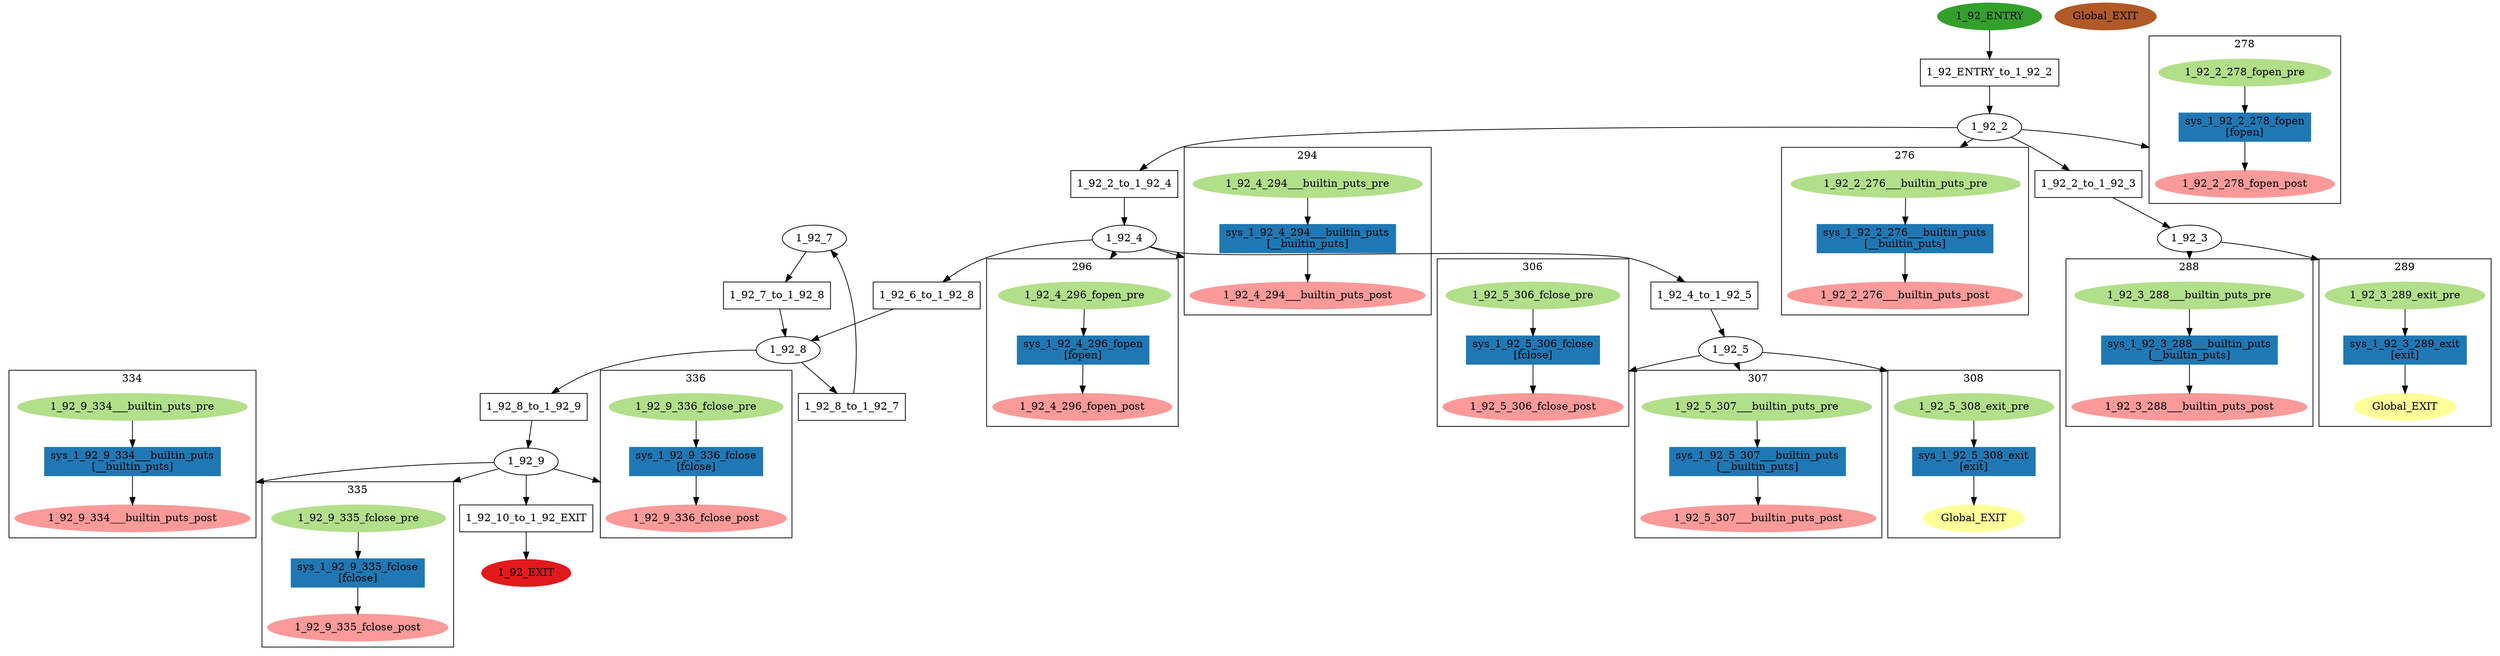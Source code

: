digraph model { 
compound=true; 
node  [style="filled", colorscheme="paired12"];  "1_92_7" [shape=ellipse, style=""];
  "1_92_5" [shape=ellipse, style=""];
subgraph "cluster_1_92_5_306" { 
label="306"  "1_92_5_306_fclose_post" [shape=ellipse, style=""];
  "1_92_5_306_fclose_pre" [shape=ellipse, style=""];
  "sys_1_92_5_306_fclose" [shape=box, style=""];
  "sys_1_92_5_306_fclose" [color=2, style=filled];
  "sys_1_92_5_306_fclose" [label="sys_1_92_5_306_fclose\n[fclose]"];
  "1_92_5_306_fclose_pre" -> "sys_1_92_5_306_fclose" [label="", arrowhead="normal"];
  "sys_1_92_5_306_fclose" -> "1_92_5_306_fclose_post" [label="", arrowhead="normal"];
}
  "1_92_5" -> "1_92_5_306_fclose_post" [lhead="cluster_1_92_5_306"];
  "1_92_5_306_fclose_pre" [color=3, style=filled];
  "1_92_5_306_fclose_post" [color=5, style=filled];
subgraph "cluster_1_92_5_307" { 
label="307"  "1_92_5_307___builtin_puts_pre" [shape=ellipse, style=""];
  "1_92_5_307___builtin_puts_post" [shape=ellipse, style=""];
  "sys_1_92_5_307___builtin_puts" [shape=box, style=""];
  "sys_1_92_5_307___builtin_puts" [color=2, style=filled];
  "sys_1_92_5_307___builtin_puts" [label="sys_1_92_5_307___builtin_puts\n[__builtin_puts]"];
  "sys_1_92_5_307___builtin_puts" -> "1_92_5_307___builtin_puts_post" [label="", arrowhead="normal"];
  "1_92_5_307___builtin_puts_pre" -> "sys_1_92_5_307___builtin_puts" [label="", arrowhead="normal"];
}
  "1_92_5" -> "1_92_5_307___builtin_puts_pre" [lhead="cluster_1_92_5_307"];
  "1_92_5_307___builtin_puts_pre" [color=3, style=filled];
  "1_92_5_307___builtin_puts_post" [color=5, style=filled];
subgraph "cluster_1_92_5_308" { 
label="308"  "1_92_5_308_exit_pre" [shape=ellipse, style=""];
  "sys_1_92_5_308_exit_target_ref" [label="Global_EXIT", shape=ellipse, color=11, style=filled];
  "sys_1_92_5_308_exit" [shape=box, style=""];
  "sys_1_92_5_308_exit" [color=2, style=filled];
  "sys_1_92_5_308_exit" [label="sys_1_92_5_308_exit\n[exit]"];
  "1_92_5_308_exit_pre" -> "sys_1_92_5_308_exit" [label="", arrowhead="normal"];
  "sys_1_92_5_308_exit" -> "sys_1_92_5_308_exit_target_ref" [label="", arrowhead="normal"];
}
  "1_92_5" -> "1_92_5_308_exit_pre" [lhead="cluster_1_92_5_308"];
  "1_92_5_308_exit_pre" [color=3, style=filled];
  "1_92_4" [shape=ellipse, style=""];
subgraph "cluster_1_92_4_294" { 
label="294"  "1_92_4_294___builtin_puts_post" [shape=ellipse, style=""];
  "1_92_4_294___builtin_puts_pre" [shape=ellipse, style=""];
  "sys_1_92_4_294___builtin_puts" [shape=box, style=""];
  "sys_1_92_4_294___builtin_puts" [color=2, style=filled];
  "sys_1_92_4_294___builtin_puts" [label="sys_1_92_4_294___builtin_puts\n[__builtin_puts]"];
  "sys_1_92_4_294___builtin_puts" -> "1_92_4_294___builtin_puts_post" [label="", arrowhead="normal"];
  "1_92_4_294___builtin_puts_pre" -> "sys_1_92_4_294___builtin_puts" [label="", arrowhead="normal"];
}
  "1_92_4" -> "1_92_4_294___builtin_puts_post" [lhead="cluster_1_92_4_294"];
  "1_92_4_294___builtin_puts_pre" [color=3, style=filled];
  "1_92_4_294___builtin_puts_post" [color=5, style=filled];
subgraph "cluster_1_92_4_296" { 
label="296"  "1_92_4_296_fopen_pre" [shape=ellipse, style=""];
  "1_92_4_296_fopen_post" [shape=ellipse, style=""];
  "sys_1_92_4_296_fopen" [shape=box, style=""];
  "sys_1_92_4_296_fopen" [color=2, style=filled];
  "sys_1_92_4_296_fopen" [label="sys_1_92_4_296_fopen\n[fopen]"];
  "1_92_4_296_fopen_pre" -> "sys_1_92_4_296_fopen" [label="", arrowhead="normal"];
  "sys_1_92_4_296_fopen" -> "1_92_4_296_fopen_post" [label="", arrowhead="normal"];
}
  "1_92_4" -> "1_92_4_296_fopen_pre" [lhead="cluster_1_92_4_296"];
  "1_92_4_296_fopen_pre" [color=3, style=filled];
  "1_92_4_296_fopen_post" [color=5, style=filled];
  "1_92_3" [shape=ellipse, style=""];
subgraph "cluster_1_92_3_288" { 
label="288"  "1_92_3_288___builtin_puts_pre" [shape=ellipse, style=""];
  "1_92_3_288___builtin_puts_post" [shape=ellipse, style=""];
  "sys_1_92_3_288___builtin_puts" [shape=box, style=""];
  "sys_1_92_3_288___builtin_puts" [color=2, style=filled];
  "sys_1_92_3_288___builtin_puts" [label="sys_1_92_3_288___builtin_puts\n[__builtin_puts]"];
  "sys_1_92_3_288___builtin_puts" -> "1_92_3_288___builtin_puts_post" [label="", arrowhead="normal"];
  "1_92_3_288___builtin_puts_pre" -> "sys_1_92_3_288___builtin_puts" [label="", arrowhead="normal"];
}
  "1_92_3" -> "1_92_3_288___builtin_puts_pre" [lhead="cluster_1_92_3_288"];
  "1_92_3_288___builtin_puts_pre" [color=3, style=filled];
  "1_92_3_288___builtin_puts_post" [color=5, style=filled];
subgraph "cluster_1_92_3_289" { 
label="289"  "1_92_3_289_exit_pre" [shape=ellipse, style=""];
  "sys_1_92_3_289_exit_target_ref" [label="Global_EXIT", shape=ellipse, color=11, style=filled];
  "sys_1_92_3_289_exit" [shape=box, style=""];
  "sys_1_92_3_289_exit" [color=2, style=filled];
  "sys_1_92_3_289_exit" [label="sys_1_92_3_289_exit\n[exit]"];
  "sys_1_92_3_289_exit" -> "sys_1_92_3_289_exit_target_ref" [label="", arrowhead="normal"];
  "1_92_3_289_exit_pre" -> "sys_1_92_3_289_exit" [label="", arrowhead="normal"];
}
  "1_92_3" -> "1_92_3_289_exit_pre" [lhead="cluster_1_92_3_289"];
  "1_92_3_289_exit_pre" [color=3, style=filled];
  "1_92_2" [shape=ellipse, style=""];
subgraph "cluster_1_92_2_276" { 
label="276"  "1_92_2_276___builtin_puts_pre" [shape=ellipse, style=""];
  "1_92_2_276___builtin_puts_post" [shape=ellipse, style=""];
  "sys_1_92_2_276___builtin_puts" [shape=box, style=""];
  "sys_1_92_2_276___builtin_puts" [color=2, style=filled];
  "sys_1_92_2_276___builtin_puts" [label="sys_1_92_2_276___builtin_puts\n[__builtin_puts]"];
  "sys_1_92_2_276___builtin_puts" -> "1_92_2_276___builtin_puts_post" [label="", arrowhead="normal"];
  "1_92_2_276___builtin_puts_pre" -> "sys_1_92_2_276___builtin_puts" [label="", arrowhead="normal"];
}
  "1_92_2" -> "1_92_2_276___builtin_puts_pre" [lhead="cluster_1_92_2_276"];
  "1_92_2_276___builtin_puts_pre" [color=3, style=filled];
  "1_92_2_276___builtin_puts_post" [color=5, style=filled];
subgraph "cluster_1_92_2_278" { 
label="278"  "1_92_2_278_fopen_post" [shape=ellipse, style=""];
  "1_92_2_278_fopen_pre" [shape=ellipse, style=""];
  "sys_1_92_2_278_fopen" [shape=box, style=""];
  "sys_1_92_2_278_fopen" [color=2, style=filled];
  "sys_1_92_2_278_fopen" [label="sys_1_92_2_278_fopen\n[fopen]"];
  "sys_1_92_2_278_fopen" -> "1_92_2_278_fopen_post" [label="", arrowhead="normal"];
  "1_92_2_278_fopen_pre" -> "sys_1_92_2_278_fopen" [label="", arrowhead="normal"];
}
  "1_92_2" -> "1_92_2_278_fopen_post" [lhead="cluster_1_92_2_278"];
  "1_92_2_278_fopen_pre" [color=3, style=filled];
  "1_92_2_278_fopen_post" [color=5, style=filled];
  "1_92_8" [shape=ellipse, style=""];
  "1_92_9" [shape=ellipse, style=""];
subgraph "cluster_1_92_9_334" { 
label="334"  "1_92_9_334___builtin_puts_post" [shape=ellipse, style=""];
  "1_92_9_334___builtin_puts_pre" [shape=ellipse, style=""];
  "sys_1_92_9_334___builtin_puts" [shape=box, style=""];
  "sys_1_92_9_334___builtin_puts" [color=2, style=filled];
  "sys_1_92_9_334___builtin_puts" [label="sys_1_92_9_334___builtin_puts\n[__builtin_puts]"];
  "1_92_9_334___builtin_puts_pre" -> "sys_1_92_9_334___builtin_puts" [label="", arrowhead="normal"];
  "sys_1_92_9_334___builtin_puts" -> "1_92_9_334___builtin_puts_post" [label="", arrowhead="normal"];
}
  "1_92_9" -> "1_92_9_334___builtin_puts_post" [lhead="cluster_1_92_9_334"];
  "1_92_9_334___builtin_puts_pre" [color=3, style=filled];
  "1_92_9_334___builtin_puts_post" [color=5, style=filled];
subgraph "cluster_1_92_9_335" { 
label="335"  "1_92_9_335_fclose_pre" [shape=ellipse, style=""];
  "1_92_9_335_fclose_post" [shape=ellipse, style=""];
  "sys_1_92_9_335_fclose" [shape=box, style=""];
  "sys_1_92_9_335_fclose" [color=2, style=filled];
  "sys_1_92_9_335_fclose" [label="sys_1_92_9_335_fclose\n[fclose]"];
  "1_92_9_335_fclose_pre" -> "sys_1_92_9_335_fclose" [label="", arrowhead="normal"];
  "sys_1_92_9_335_fclose" -> "1_92_9_335_fclose_post" [label="", arrowhead="normal"];
}
  "1_92_9" -> "1_92_9_335_fclose_pre" [lhead="cluster_1_92_9_335"];
  "1_92_9_335_fclose_pre" [color=3, style=filled];
  "1_92_9_335_fclose_post" [color=5, style=filled];
subgraph "cluster_1_92_9_336" { 
label="336"  "1_92_9_336_fclose_post" [shape=ellipse, style=""];
  "1_92_9_336_fclose_pre" [shape=ellipse, style=""];
  "sys_1_92_9_336_fclose" [shape=box, style=""];
  "sys_1_92_9_336_fclose" [color=2, style=filled];
  "sys_1_92_9_336_fclose" [label="sys_1_92_9_336_fclose\n[fclose]"];
  "sys_1_92_9_336_fclose" -> "1_92_9_336_fclose_post" [label="", arrowhead="normal"];
  "1_92_9_336_fclose_pre" -> "sys_1_92_9_336_fclose" [label="", arrowhead="normal"];
}
  "1_92_9" -> "1_92_9_336_fclose_post" [lhead="cluster_1_92_9_336"];
  "1_92_9_336_fclose_pre" [color=3, style=filled];
  "1_92_9_336_fclose_post" [color=5, style=filled];
  "1_92_EXIT" [shape=ellipse, color=6, style=filled];
  "1_92_ENTRY" [shape=ellipse, color=4, style=filled];
  "Global_EXIT" [shape=ellipse, color=12, style=filled];
  "1_92_10_to_1_92_EXIT" [shape=box, style=""];
  "1_92_10_to_1_92_EXIT" [label="1_92_10_to_1_92_EXIT\n"];
  "1_92_8_to_1_92_9" [shape=box, style=""];
  "1_92_8_to_1_92_9" [label="1_92_8_to_1_92_9\n"];
  "1_92_8_to_1_92_7" [shape=box, style=""];
  "1_92_8_to_1_92_7" [label="1_92_8_to_1_92_7\n"];
  "1_92_ENTRY_to_1_92_2" [shape=box, style=""];
  "1_92_ENTRY_to_1_92_2" [label="1_92_ENTRY_to_1_92_2\n"];
  "1_92_2_to_1_92_4" [shape=box, style=""];
  "1_92_2_to_1_92_4" [label="1_92_2_to_1_92_4\n"];
  "1_92_2_to_1_92_3" [shape=box, style=""];
  "1_92_2_to_1_92_3" [label="1_92_2_to_1_92_3\n"];
  "1_92_7_to_1_92_8" [shape=box, style=""];
  "1_92_7_to_1_92_8" [label="1_92_7_to_1_92_8\n"];
  "1_92_6_to_1_92_8" [shape=box, style=""];
  "1_92_6_to_1_92_8" [label="1_92_6_to_1_92_8\n"];
  "1_92_4_to_1_92_5" [shape=box, style=""];
  "1_92_4_to_1_92_5" [label="1_92_4_to_1_92_5\n"];
  "1_92_4_to_1_92_5" -> "1_92_5" [label="", arrowhead="normal"];
  "1_92_2_to_1_92_4" -> "1_92_4" [label="", arrowhead="normal"];
  "1_92_7" -> "1_92_7_to_1_92_8" [label="", arrowhead="normal"];
  "1_92_8_to_1_92_9" -> "1_92_9" [label="", arrowhead="normal"];
  "1_92_8_to_1_92_7" -> "1_92_7" [label="", arrowhead="normal"];
  "1_92_ENTRY" -> "1_92_ENTRY_to_1_92_2" [label="", arrowhead="normal"];
  "1_92_8" -> "1_92_8_to_1_92_9" [label="", arrowhead="normal"];
  "1_92_10_to_1_92_EXIT" -> "1_92_EXIT" [label="", arrowhead="normal"];
  "1_92_8" -> "1_92_8_to_1_92_7" [label="", arrowhead="normal"];
  "1_92_2" -> "1_92_2_to_1_92_3" [label="", arrowhead="normal"];
  "1_92_2" -> "1_92_2_to_1_92_4" [label="", arrowhead="normal"];
  "1_92_4" -> "1_92_6_to_1_92_8" [label="", arrowhead="normal"];
  "1_92_4" -> "1_92_4_to_1_92_5" [label="", arrowhead="normal"];
  "1_92_6_to_1_92_8" -> "1_92_8" [label="", arrowhead="normal"];
  "1_92_7_to_1_92_8" -> "1_92_8" [label="", arrowhead="normal"];
  "1_92_2_to_1_92_3" -> "1_92_3" [label="", arrowhead="normal"];
  "1_92_ENTRY_to_1_92_2" -> "1_92_2" [label="", arrowhead="normal"];
  "1_92_9" -> "1_92_10_to_1_92_EXIT" [label="", arrowhead="normal"];
}

